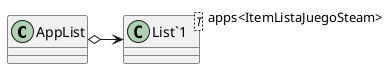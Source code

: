 @startuml
class AppList {
}
class "List`1"<T> {
}
AppList o-> "apps<ItemListaJuegoSteam>" "List`1"
@enduml
